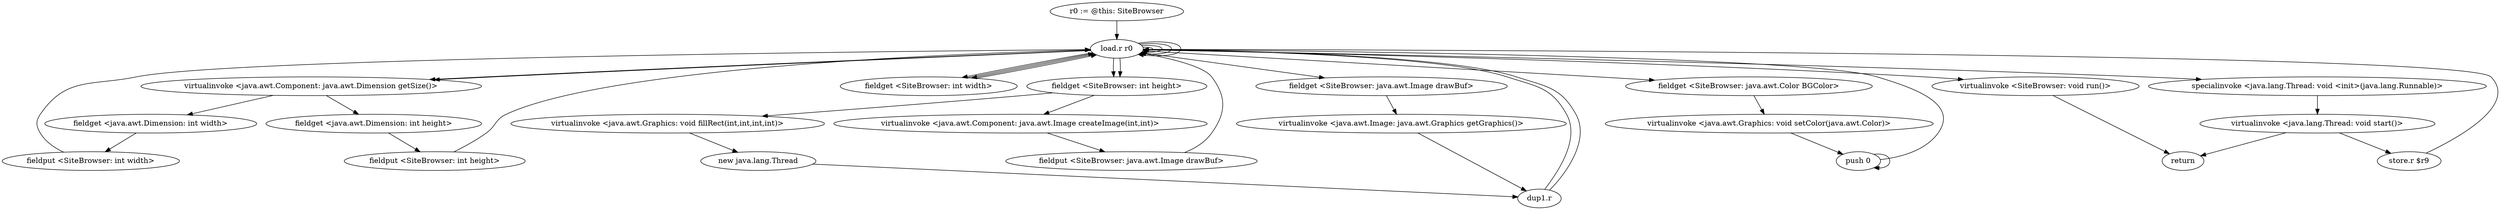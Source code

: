 digraph "" {
    "r0 := @this: SiteBrowser"
    "load.r r0"
    "r0 := @this: SiteBrowser"->"load.r r0";
    "load.r r0"->"load.r r0";
    "virtualinvoke <java.awt.Component: java.awt.Dimension getSize()>"
    "load.r r0"->"virtualinvoke <java.awt.Component: java.awt.Dimension getSize()>";
    "fieldget <java.awt.Dimension: int height>"
    "virtualinvoke <java.awt.Component: java.awt.Dimension getSize()>"->"fieldget <java.awt.Dimension: int height>";
    "fieldput <SiteBrowser: int height>"
    "fieldget <java.awt.Dimension: int height>"->"fieldput <SiteBrowser: int height>";
    "fieldput <SiteBrowser: int height>"->"load.r r0";
    "load.r r0"->"load.r r0";
    "load.r r0"->"virtualinvoke <java.awt.Component: java.awt.Dimension getSize()>";
    "fieldget <java.awt.Dimension: int width>"
    "virtualinvoke <java.awt.Component: java.awt.Dimension getSize()>"->"fieldget <java.awt.Dimension: int width>";
    "fieldput <SiteBrowser: int width>"
    "fieldget <java.awt.Dimension: int width>"->"fieldput <SiteBrowser: int width>";
    "fieldput <SiteBrowser: int width>"->"load.r r0";
    "load.r r0"->"load.r r0";
    "load.r r0"->"load.r r0";
    "fieldget <SiteBrowser: int width>"
    "load.r r0"->"fieldget <SiteBrowser: int width>";
    "fieldget <SiteBrowser: int width>"->"load.r r0";
    "fieldget <SiteBrowser: int height>"
    "load.r r0"->"fieldget <SiteBrowser: int height>";
    "virtualinvoke <java.awt.Component: java.awt.Image createImage(int,int)>"
    "fieldget <SiteBrowser: int height>"->"virtualinvoke <java.awt.Component: java.awt.Image createImage(int,int)>";
    "fieldput <SiteBrowser: java.awt.Image drawBuf>"
    "virtualinvoke <java.awt.Component: java.awt.Image createImage(int,int)>"->"fieldput <SiteBrowser: java.awt.Image drawBuf>";
    "fieldput <SiteBrowser: java.awt.Image drawBuf>"->"load.r r0";
    "fieldget <SiteBrowser: java.awt.Image drawBuf>"
    "load.r r0"->"fieldget <SiteBrowser: java.awt.Image drawBuf>";
    "virtualinvoke <java.awt.Image: java.awt.Graphics getGraphics()>"
    "fieldget <SiteBrowser: java.awt.Image drawBuf>"->"virtualinvoke <java.awt.Image: java.awt.Graphics getGraphics()>";
    "dup1.r"
    "virtualinvoke <java.awt.Image: java.awt.Graphics getGraphics()>"->"dup1.r";
    "dup1.r"->"load.r r0";
    "fieldget <SiteBrowser: java.awt.Color BGColor>"
    "load.r r0"->"fieldget <SiteBrowser: java.awt.Color BGColor>";
    "virtualinvoke <java.awt.Graphics: void setColor(java.awt.Color)>"
    "fieldget <SiteBrowser: java.awt.Color BGColor>"->"virtualinvoke <java.awt.Graphics: void setColor(java.awt.Color)>";
    "push 0"
    "virtualinvoke <java.awt.Graphics: void setColor(java.awt.Color)>"->"push 0";
    "push 0"->"push 0";
    "push 0"->"load.r r0";
    "load.r r0"->"fieldget <SiteBrowser: int width>";
    "fieldget <SiteBrowser: int width>"->"load.r r0";
    "load.r r0"->"fieldget <SiteBrowser: int height>";
    "virtualinvoke <java.awt.Graphics: void fillRect(int,int,int,int)>"
    "fieldget <SiteBrowser: int height>"->"virtualinvoke <java.awt.Graphics: void fillRect(int,int,int,int)>";
    "new java.lang.Thread"
    "virtualinvoke <java.awt.Graphics: void fillRect(int,int,int,int)>"->"new java.lang.Thread";
    "new java.lang.Thread"->"dup1.r";
    "dup1.r"->"load.r r0";
    "specialinvoke <java.lang.Thread: void <init>(java.lang.Runnable)>"
    "load.r r0"->"specialinvoke <java.lang.Thread: void <init>(java.lang.Runnable)>";
    "virtualinvoke <java.lang.Thread: void start()>"
    "specialinvoke <java.lang.Thread: void <init>(java.lang.Runnable)>"->"virtualinvoke <java.lang.Thread: void start()>";
    "return"
    "virtualinvoke <java.lang.Thread: void start()>"->"return";
    "store.r $r9"
    "virtualinvoke <java.lang.Thread: void start()>"->"store.r $r9";
    "store.r $r9"->"load.r r0";
    "virtualinvoke <SiteBrowser: void run()>"
    "load.r r0"->"virtualinvoke <SiteBrowser: void run()>";
    "virtualinvoke <SiteBrowser: void run()>"->"return";
}
